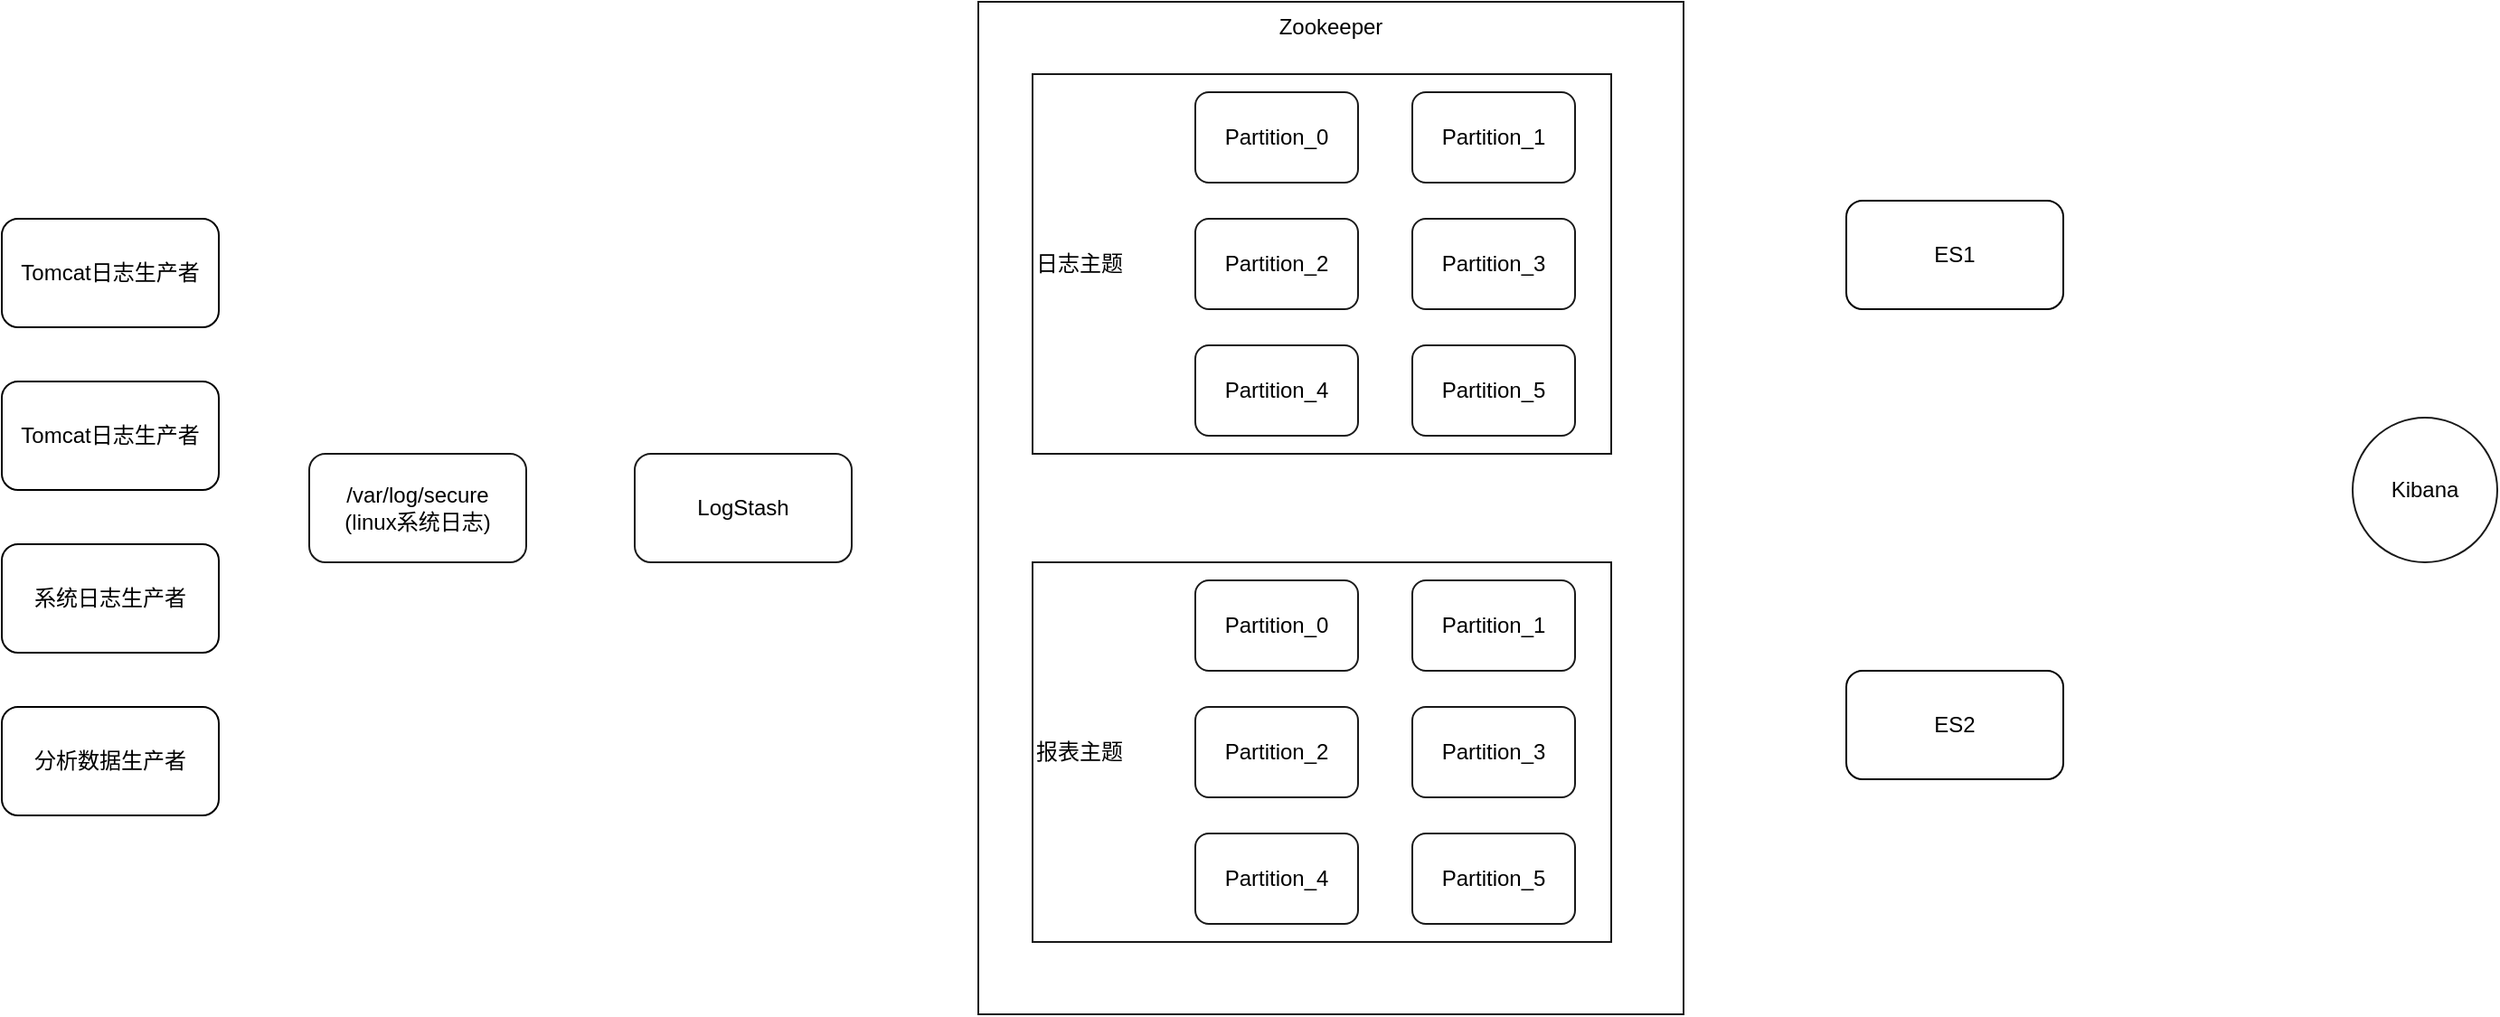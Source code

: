 <mxfile version="13.3.5" type="github">
  <diagram id="3makm_YaJrVtaU_NSyJ_" name="Page-1">
    <mxGraphModel dx="1571" dy="1163" grid="1" gridSize="10" guides="1" tooltips="1" connect="1" arrows="1" fold="1" page="1" pageScale="1" pageWidth="2339" pageHeight="3300" math="0" shadow="0">
      <root>
        <mxCell id="0" />
        <mxCell id="1" parent="0" />
        <mxCell id="s8ctC6jzm8qqU47r-SyN-14" value="Zookeeper" style="rounded=0;whiteSpace=wrap;html=1;opacity=90;align=center;verticalAlign=top;" vertex="1" parent="1">
          <mxGeometry x="550" y="150" width="390" height="560" as="geometry" />
        </mxCell>
        <mxCell id="5XpMq87SmSRbmd2YtVUi-1" value="Tomcat日志生产者" style="rounded=1;whiteSpace=wrap;html=1;" parent="1" vertex="1">
          <mxGeometry x="10" y="360" width="120" height="60" as="geometry" />
        </mxCell>
        <mxCell id="5XpMq87SmSRbmd2YtVUi-2" value="日志主题" style="rounded=0;whiteSpace=wrap;html=1;opacity=90;align=left;" parent="1" vertex="1">
          <mxGeometry x="580" y="190" width="320" height="210" as="geometry" />
        </mxCell>
        <mxCell id="5XpMq87SmSRbmd2YtVUi-3" value="Partition_0" style="rounded=1;whiteSpace=wrap;html=1;opacity=90;" parent="1" vertex="1">
          <mxGeometry x="670" y="200" width="90" height="50" as="geometry" />
        </mxCell>
        <mxCell id="5XpMq87SmSRbmd2YtVUi-4" value="Partition_1" style="rounded=1;whiteSpace=wrap;html=1;opacity=90;" parent="1" vertex="1">
          <mxGeometry x="790" y="200" width="90" height="50" as="geometry" />
        </mxCell>
        <mxCell id="5XpMq87SmSRbmd2YtVUi-9" value="ES1" style="rounded=1;whiteSpace=wrap;html=1;" parent="1" vertex="1">
          <mxGeometry x="1030" y="260" width="120" height="60" as="geometry" />
        </mxCell>
        <mxCell id="5XpMq87SmSRbmd2YtVUi-10" value="ES2" style="rounded=1;whiteSpace=wrap;html=1;" parent="1" vertex="1">
          <mxGeometry x="1030" y="520" width="120" height="60" as="geometry" />
        </mxCell>
        <mxCell id="5XpMq87SmSRbmd2YtVUi-11" value="系统日志生产者" style="rounded=1;whiteSpace=wrap;html=1;" parent="1" vertex="1">
          <mxGeometry x="10" y="450" width="120" height="60" as="geometry" />
        </mxCell>
        <mxCell id="5XpMq87SmSRbmd2YtVUi-12" value="分析数据生产者" style="rounded=1;whiteSpace=wrap;html=1;" parent="1" vertex="1">
          <mxGeometry x="10" y="540" width="120" height="60" as="geometry" />
        </mxCell>
        <mxCell id="5XpMq87SmSRbmd2YtVUi-20" value="Tomcat日志生产者" style="rounded=1;whiteSpace=wrap;html=1;" parent="1" vertex="1">
          <mxGeometry x="10" y="270" width="120" height="60" as="geometry" />
        </mxCell>
        <mxCell id="s8ctC6jzm8qqU47r-SyN-1" value="/var/log/secure&lt;br&gt;(linux系统日志)" style="rounded=1;whiteSpace=wrap;html=1;opacity=90;" vertex="1" parent="1">
          <mxGeometry x="180" y="400" width="120" height="60" as="geometry" />
        </mxCell>
        <mxCell id="s8ctC6jzm8qqU47r-SyN-2" value="LogStash" style="rounded=1;whiteSpace=wrap;html=1;opacity=90;" vertex="1" parent="1">
          <mxGeometry x="360" y="400" width="120" height="60" as="geometry" />
        </mxCell>
        <mxCell id="s8ctC6jzm8qqU47r-SyN-3" value="Partition_2" style="rounded=1;whiteSpace=wrap;html=1;opacity=90;" vertex="1" parent="1">
          <mxGeometry x="670" y="270" width="90" height="50" as="geometry" />
        </mxCell>
        <mxCell id="s8ctC6jzm8qqU47r-SyN-4" value="Partition_3" style="rounded=1;whiteSpace=wrap;html=1;opacity=90;" vertex="1" parent="1">
          <mxGeometry x="790" y="270" width="90" height="50" as="geometry" />
        </mxCell>
        <mxCell id="s8ctC6jzm8qqU47r-SyN-5" value="Partition_4" style="rounded=1;whiteSpace=wrap;html=1;opacity=90;" vertex="1" parent="1">
          <mxGeometry x="670" y="340" width="90" height="50" as="geometry" />
        </mxCell>
        <mxCell id="s8ctC6jzm8qqU47r-SyN-6" value="Partition_5" style="rounded=1;whiteSpace=wrap;html=1;opacity=90;" vertex="1" parent="1">
          <mxGeometry x="790" y="340" width="90" height="50" as="geometry" />
        </mxCell>
        <mxCell id="s8ctC6jzm8qqU47r-SyN-7" value="报表主题" style="rounded=0;whiteSpace=wrap;html=1;opacity=90;align=left;" vertex="1" parent="1">
          <mxGeometry x="580" y="460" width="320" height="210" as="geometry" />
        </mxCell>
        <mxCell id="s8ctC6jzm8qqU47r-SyN-8" value="Partition_0" style="rounded=1;whiteSpace=wrap;html=1;opacity=90;" vertex="1" parent="1">
          <mxGeometry x="670" y="470" width="90" height="50" as="geometry" />
        </mxCell>
        <mxCell id="s8ctC6jzm8qqU47r-SyN-9" value="Partition_1" style="rounded=1;whiteSpace=wrap;html=1;opacity=90;" vertex="1" parent="1">
          <mxGeometry x="790" y="470" width="90" height="50" as="geometry" />
        </mxCell>
        <mxCell id="s8ctC6jzm8qqU47r-SyN-10" value="Partition_2" style="rounded=1;whiteSpace=wrap;html=1;opacity=90;" vertex="1" parent="1">
          <mxGeometry x="670" y="540" width="90" height="50" as="geometry" />
        </mxCell>
        <mxCell id="s8ctC6jzm8qqU47r-SyN-11" value="Partition_3" style="rounded=1;whiteSpace=wrap;html=1;opacity=90;" vertex="1" parent="1">
          <mxGeometry x="790" y="540" width="90" height="50" as="geometry" />
        </mxCell>
        <mxCell id="s8ctC6jzm8qqU47r-SyN-12" value="Partition_4" style="rounded=1;whiteSpace=wrap;html=1;opacity=90;" vertex="1" parent="1">
          <mxGeometry x="670" y="610" width="90" height="50" as="geometry" />
        </mxCell>
        <mxCell id="s8ctC6jzm8qqU47r-SyN-13" value="Partition_5" style="rounded=1;whiteSpace=wrap;html=1;opacity=90;" vertex="1" parent="1">
          <mxGeometry x="790" y="610" width="90" height="50" as="geometry" />
        </mxCell>
        <mxCell id="s8ctC6jzm8qqU47r-SyN-15" value="Kibana" style="ellipse;whiteSpace=wrap;html=1;aspect=fixed;opacity=90;align=center;" vertex="1" parent="1">
          <mxGeometry x="1310" y="380" width="80" height="80" as="geometry" />
        </mxCell>
      </root>
    </mxGraphModel>
  </diagram>
</mxfile>

